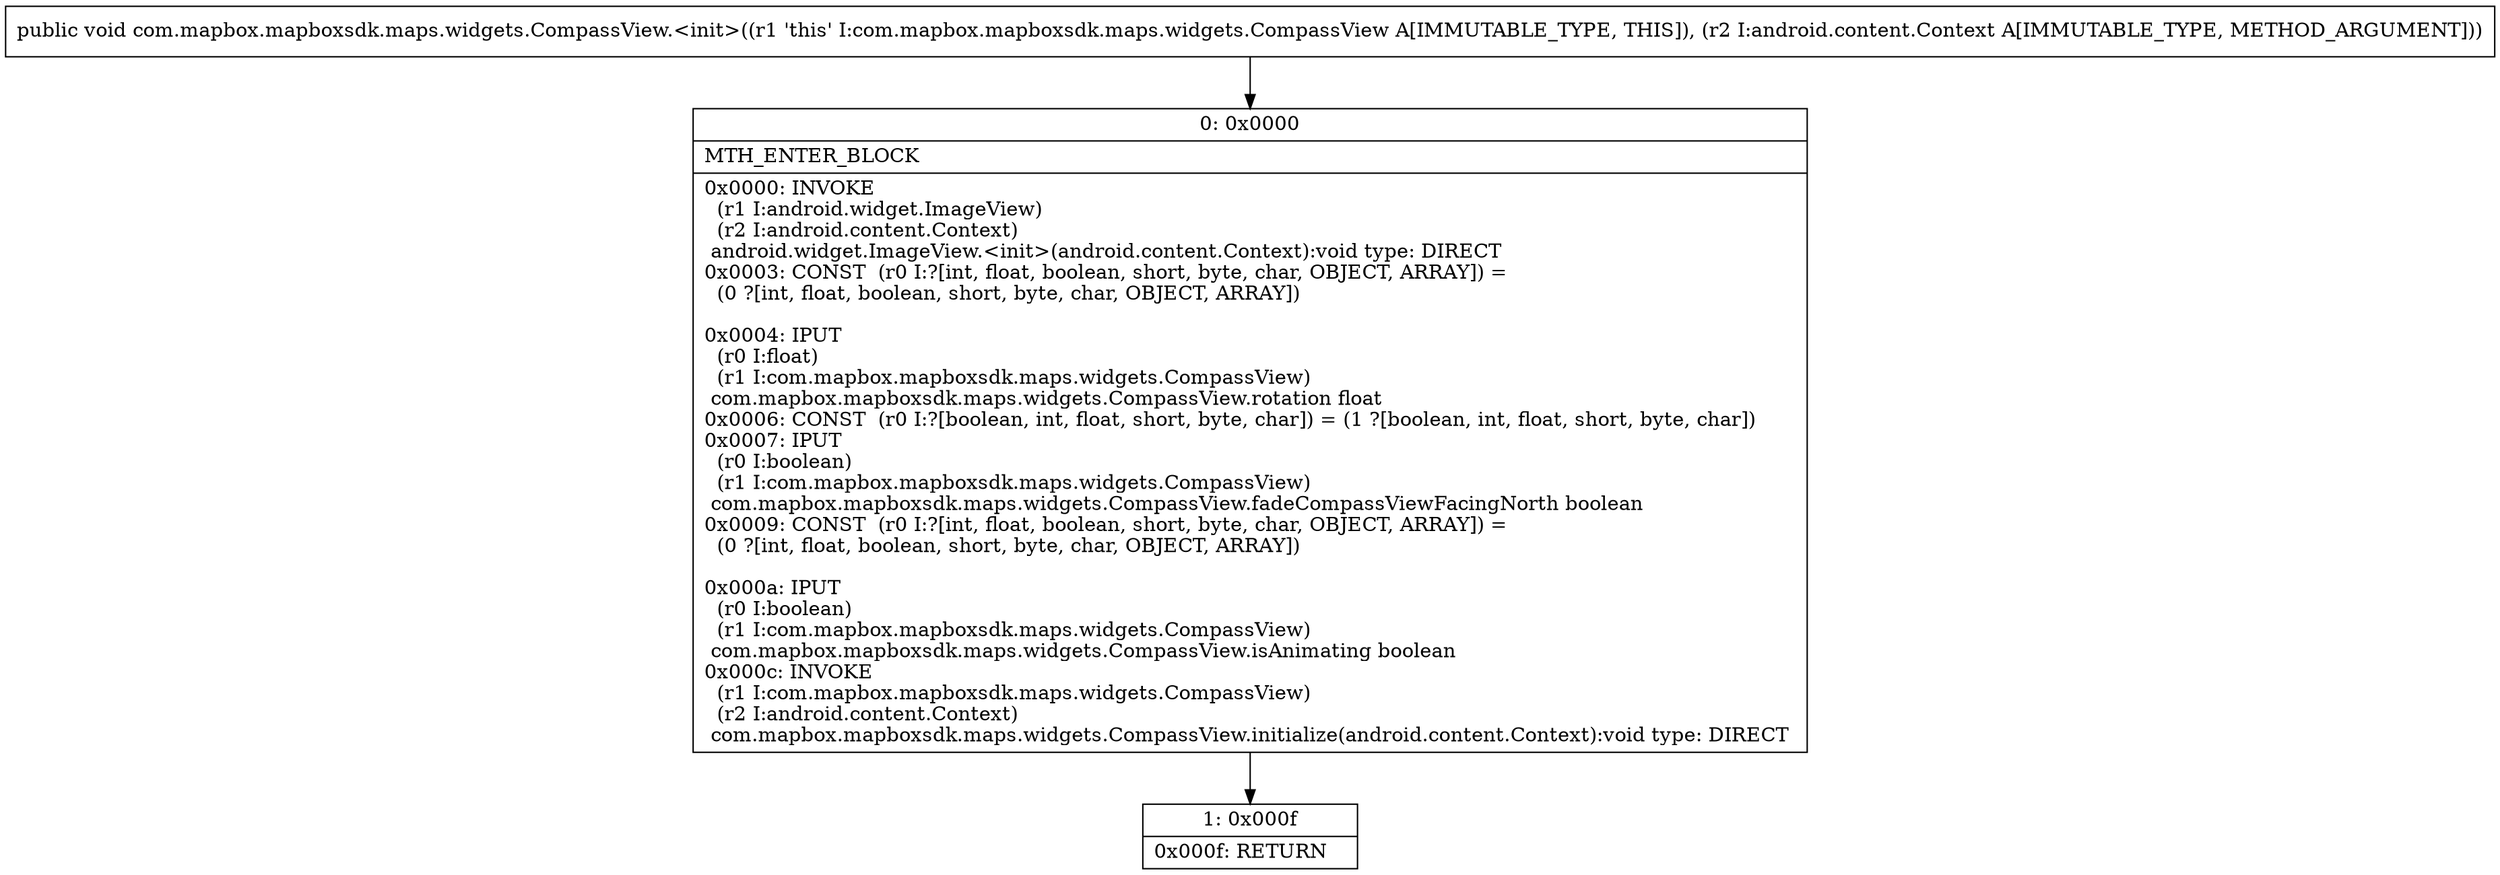 digraph "CFG forcom.mapbox.mapboxsdk.maps.widgets.CompassView.\<init\>(Landroid\/content\/Context;)V" {
Node_0 [shape=record,label="{0\:\ 0x0000|MTH_ENTER_BLOCK\l|0x0000: INVOKE  \l  (r1 I:android.widget.ImageView)\l  (r2 I:android.content.Context)\l android.widget.ImageView.\<init\>(android.content.Context):void type: DIRECT \l0x0003: CONST  (r0 I:?[int, float, boolean, short, byte, char, OBJECT, ARRAY]) = \l  (0 ?[int, float, boolean, short, byte, char, OBJECT, ARRAY])\l \l0x0004: IPUT  \l  (r0 I:float)\l  (r1 I:com.mapbox.mapboxsdk.maps.widgets.CompassView)\l com.mapbox.mapboxsdk.maps.widgets.CompassView.rotation float \l0x0006: CONST  (r0 I:?[boolean, int, float, short, byte, char]) = (1 ?[boolean, int, float, short, byte, char]) \l0x0007: IPUT  \l  (r0 I:boolean)\l  (r1 I:com.mapbox.mapboxsdk.maps.widgets.CompassView)\l com.mapbox.mapboxsdk.maps.widgets.CompassView.fadeCompassViewFacingNorth boolean \l0x0009: CONST  (r0 I:?[int, float, boolean, short, byte, char, OBJECT, ARRAY]) = \l  (0 ?[int, float, boolean, short, byte, char, OBJECT, ARRAY])\l \l0x000a: IPUT  \l  (r0 I:boolean)\l  (r1 I:com.mapbox.mapboxsdk.maps.widgets.CompassView)\l com.mapbox.mapboxsdk.maps.widgets.CompassView.isAnimating boolean \l0x000c: INVOKE  \l  (r1 I:com.mapbox.mapboxsdk.maps.widgets.CompassView)\l  (r2 I:android.content.Context)\l com.mapbox.mapboxsdk.maps.widgets.CompassView.initialize(android.content.Context):void type: DIRECT \l}"];
Node_1 [shape=record,label="{1\:\ 0x000f|0x000f: RETURN   \l}"];
MethodNode[shape=record,label="{public void com.mapbox.mapboxsdk.maps.widgets.CompassView.\<init\>((r1 'this' I:com.mapbox.mapboxsdk.maps.widgets.CompassView A[IMMUTABLE_TYPE, THIS]), (r2 I:android.content.Context A[IMMUTABLE_TYPE, METHOD_ARGUMENT])) }"];
MethodNode -> Node_0;
Node_0 -> Node_1;
}

